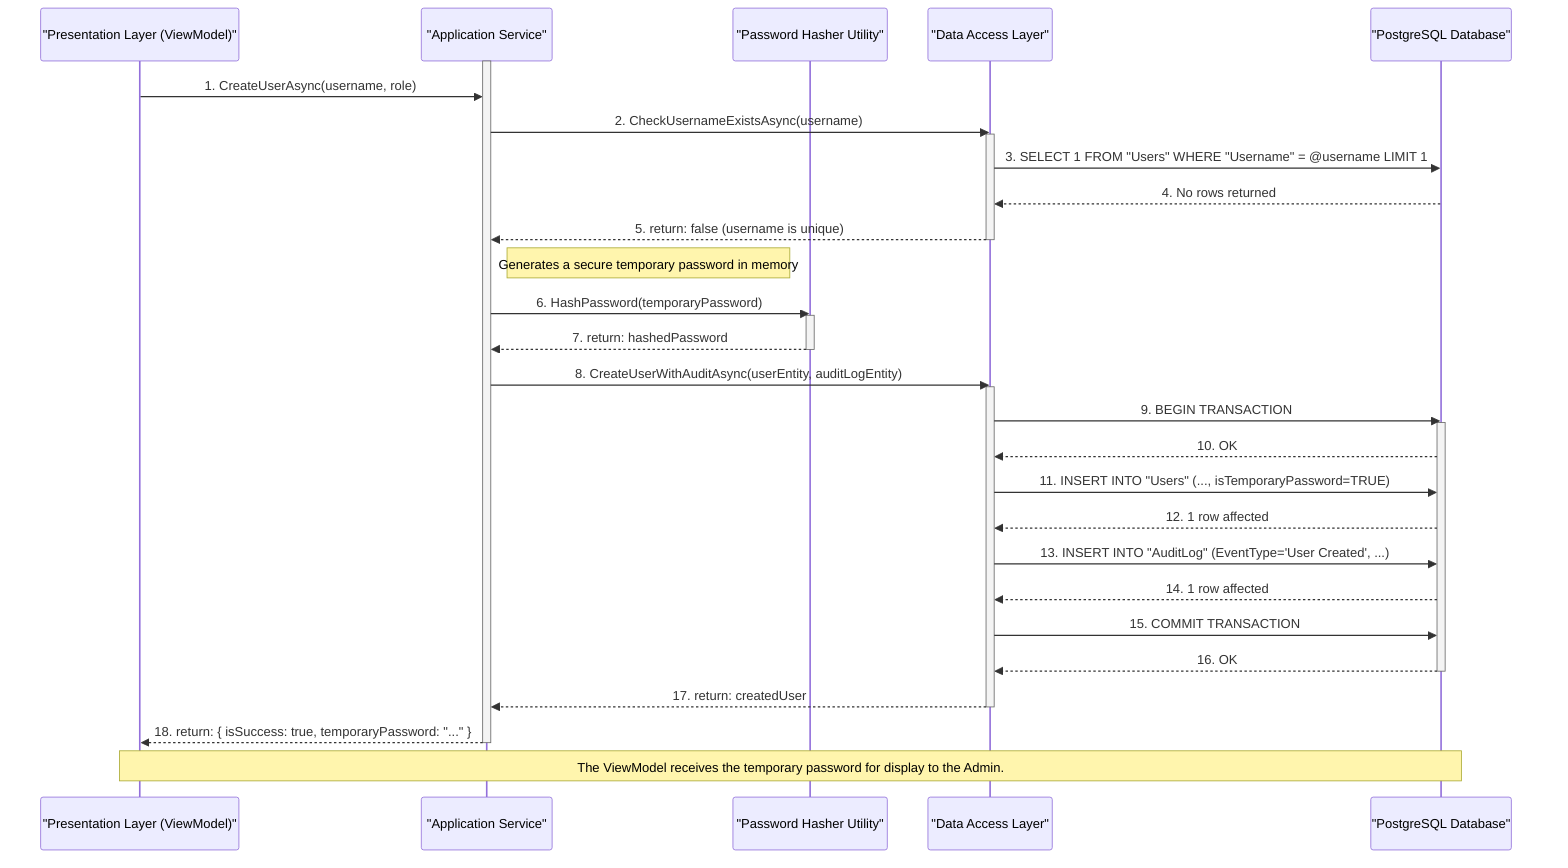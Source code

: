 sequenceDiagram
    participant PL as "Presentation Layer (ViewModel)"
    participant AppSvc as "Application Service"
    participant Hasher as "Password Hasher Utility"
    participant DAL as "Data Access Layer"
    participant DB as "PostgreSQL Database"

    activate AppSvc
    PL->>AppSvc: 1. CreateUserAsync(username, role)
    
    AppSvc->>DAL: 2. CheckUsernameExistsAsync(username)
    activate DAL
    DAL->>DB: 3. SELECT 1 FROM "Users" WHERE "Username" = @username LIMIT 1
    DB-->>DAL: 4. No rows returned
    DAL-->>AppSvc: 5. return: false (username is unique)
    deactivate DAL

    note right of AppSvc: Generates a secure temporary password in memory

    AppSvc->>Hasher: 6. HashPassword(temporaryPassword)
    activate Hasher
    Hasher-->>AppSvc: 7. return: hashedPassword
    deactivate Hasher

    AppSvc->>DAL: 8. CreateUserWithAuditAsync(userEntity, auditLogEntity)
    activate DAL
    DAL->>DB: 9. BEGIN TRANSACTION
    activate DB
    DB-->>DAL: 10. OK
    DAL->>DB: 11. INSERT INTO "Users" (..., isTemporaryPassword=TRUE)
    DB-->>DAL: 12. 1 row affected
    DAL->>DB: 13. INSERT INTO "AuditLog" (EventType='User Created', ...)
    DB-->>DAL: 14. 1 row affected
    DAL->>DB: 15. COMMIT TRANSACTION
    DB-->>DAL: 16. OK
    deactivate DB
    DAL-->>AppSvc: 17. return: createdUser
    deactivate DAL

    AppSvc-->>PL: 18. return: { isSuccess: true, temporaryPassword: "..." }
    deactivate AppSvc

    note over PL, DB: The ViewModel receives the temporary password for display to the Admin.
